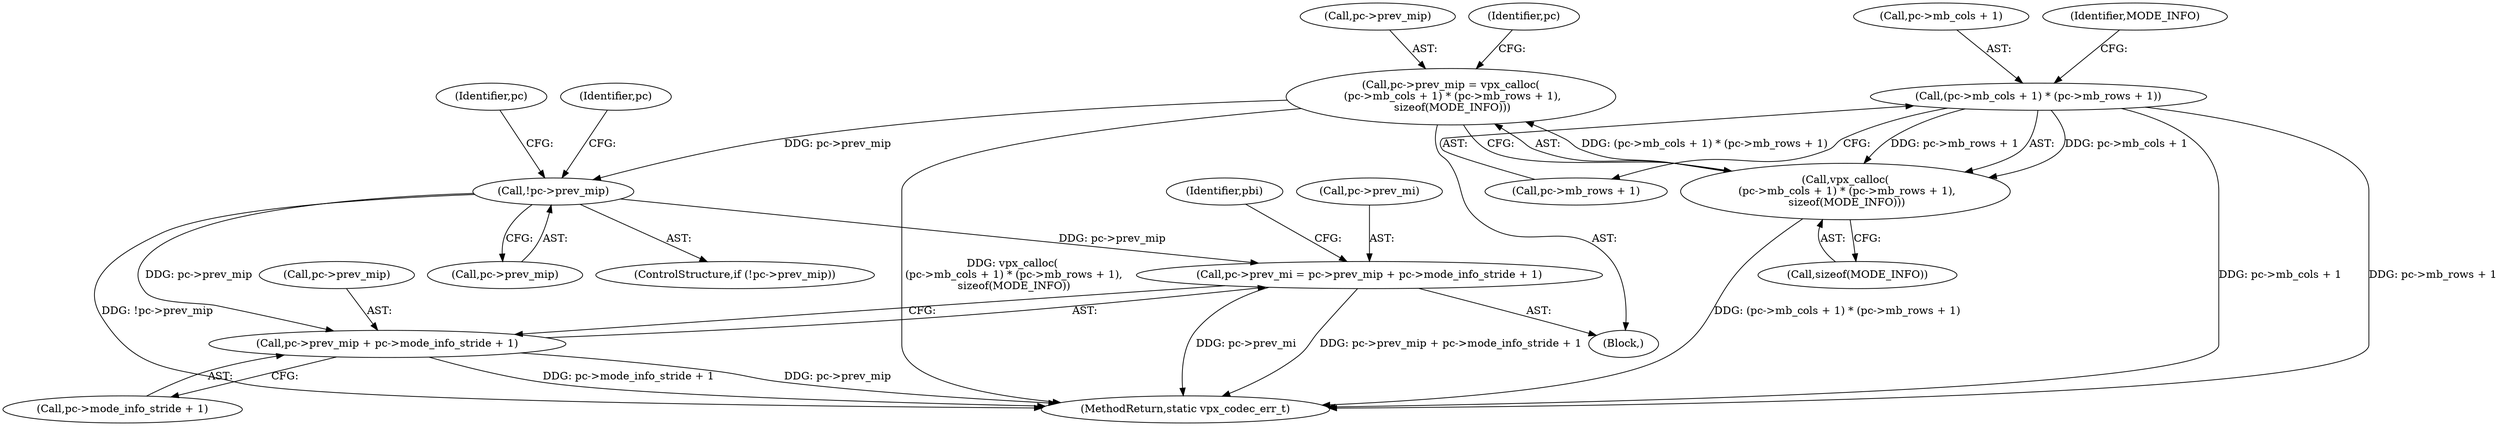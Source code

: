 digraph "0_Android_063be1485e0099bc81ace3a08b0ec9186dcad693@API" {
"1000616" [label="(Call,pc->prev_mip = vpx_calloc(\n (pc->mb_cols + 1) * (pc->mb_rows + 1),\n sizeof(MODE_INFO)))"];
"1000620" [label="(Call,vpx_calloc(\n (pc->mb_cols + 1) * (pc->mb_rows + 1),\n sizeof(MODE_INFO)))"];
"1000621" [label="(Call,(pc->mb_cols + 1) * (pc->mb_rows + 1))"];
"1000635" [label="(Call,!pc->prev_mip)"];
"1000649" [label="(Call,pc->prev_mi = pc->prev_mip + pc->mode_info_stride + 1)"];
"1000653" [label="(Call,pc->prev_mip + pc->mode_info_stride + 1)"];
"1000622" [label="(Call,pc->mb_cols + 1)"];
"1000649" [label="(Call,pc->prev_mi = pc->prev_mip + pc->mode_info_stride + 1)"];
"1000616" [label="(Call,pc->prev_mip = vpx_calloc(\n (pc->mb_cols + 1) * (pc->mb_rows + 1),\n sizeof(MODE_INFO)))"];
"1000621" [label="(Call,(pc->mb_cols + 1) * (pc->mb_rows + 1))"];
"1000664" [label="(Identifier,pbi)"];
"1000627" [label="(Call,pc->mb_rows + 1)"];
"1000634" [label="(ControlStructure,if (!pc->prev_mip))"];
"1000620" [label="(Call,vpx_calloc(\n (pc->mb_cols + 1) * (pc->mb_rows + 1),\n sizeof(MODE_INFO)))"];
"1000657" [label="(Call,pc->mode_info_stride + 1)"];
"1000633" [label="(Identifier,MODE_INFO)"];
"1000617" [label="(Call,pc->prev_mip)"];
"1000641" [label="(Identifier,pc)"];
"1000650" [label="(Call,pc->prev_mi)"];
"1000654" [label="(Call,pc->prev_mip)"];
"1000637" [label="(Identifier,pc)"];
"1000636" [label="(Call,pc->prev_mip)"];
"1000632" [label="(Call,sizeof(MODE_INFO))"];
"1000615" [label="(Block,)"];
"1000738" [label="(MethodReturn,static vpx_codec_err_t)"];
"1000653" [label="(Call,pc->prev_mip + pc->mode_info_stride + 1)"];
"1000635" [label="(Call,!pc->prev_mip)"];
"1000651" [label="(Identifier,pc)"];
"1000616" -> "1000615"  [label="AST: "];
"1000616" -> "1000620"  [label="CFG: "];
"1000617" -> "1000616"  [label="AST: "];
"1000620" -> "1000616"  [label="AST: "];
"1000637" -> "1000616"  [label="CFG: "];
"1000616" -> "1000738"  [label="DDG: vpx_calloc(\n (pc->mb_cols + 1) * (pc->mb_rows + 1),\n sizeof(MODE_INFO))"];
"1000620" -> "1000616"  [label="DDG: (pc->mb_cols + 1) * (pc->mb_rows + 1)"];
"1000616" -> "1000635"  [label="DDG: pc->prev_mip"];
"1000620" -> "1000632"  [label="CFG: "];
"1000621" -> "1000620"  [label="AST: "];
"1000632" -> "1000620"  [label="AST: "];
"1000620" -> "1000738"  [label="DDG: (pc->mb_cols + 1) * (pc->mb_rows + 1)"];
"1000621" -> "1000620"  [label="DDG: pc->mb_cols + 1"];
"1000621" -> "1000620"  [label="DDG: pc->mb_rows + 1"];
"1000621" -> "1000627"  [label="CFG: "];
"1000622" -> "1000621"  [label="AST: "];
"1000627" -> "1000621"  [label="AST: "];
"1000633" -> "1000621"  [label="CFG: "];
"1000621" -> "1000738"  [label="DDG: pc->mb_cols + 1"];
"1000621" -> "1000738"  [label="DDG: pc->mb_rows + 1"];
"1000635" -> "1000634"  [label="AST: "];
"1000635" -> "1000636"  [label="CFG: "];
"1000636" -> "1000635"  [label="AST: "];
"1000641" -> "1000635"  [label="CFG: "];
"1000651" -> "1000635"  [label="CFG: "];
"1000635" -> "1000738"  [label="DDG: !pc->prev_mip"];
"1000635" -> "1000649"  [label="DDG: pc->prev_mip"];
"1000635" -> "1000653"  [label="DDG: pc->prev_mip"];
"1000649" -> "1000615"  [label="AST: "];
"1000649" -> "1000653"  [label="CFG: "];
"1000650" -> "1000649"  [label="AST: "];
"1000653" -> "1000649"  [label="AST: "];
"1000664" -> "1000649"  [label="CFG: "];
"1000649" -> "1000738"  [label="DDG: pc->prev_mi"];
"1000649" -> "1000738"  [label="DDG: pc->prev_mip + pc->mode_info_stride + 1"];
"1000653" -> "1000657"  [label="CFG: "];
"1000654" -> "1000653"  [label="AST: "];
"1000657" -> "1000653"  [label="AST: "];
"1000653" -> "1000738"  [label="DDG: pc->mode_info_stride + 1"];
"1000653" -> "1000738"  [label="DDG: pc->prev_mip"];
}
